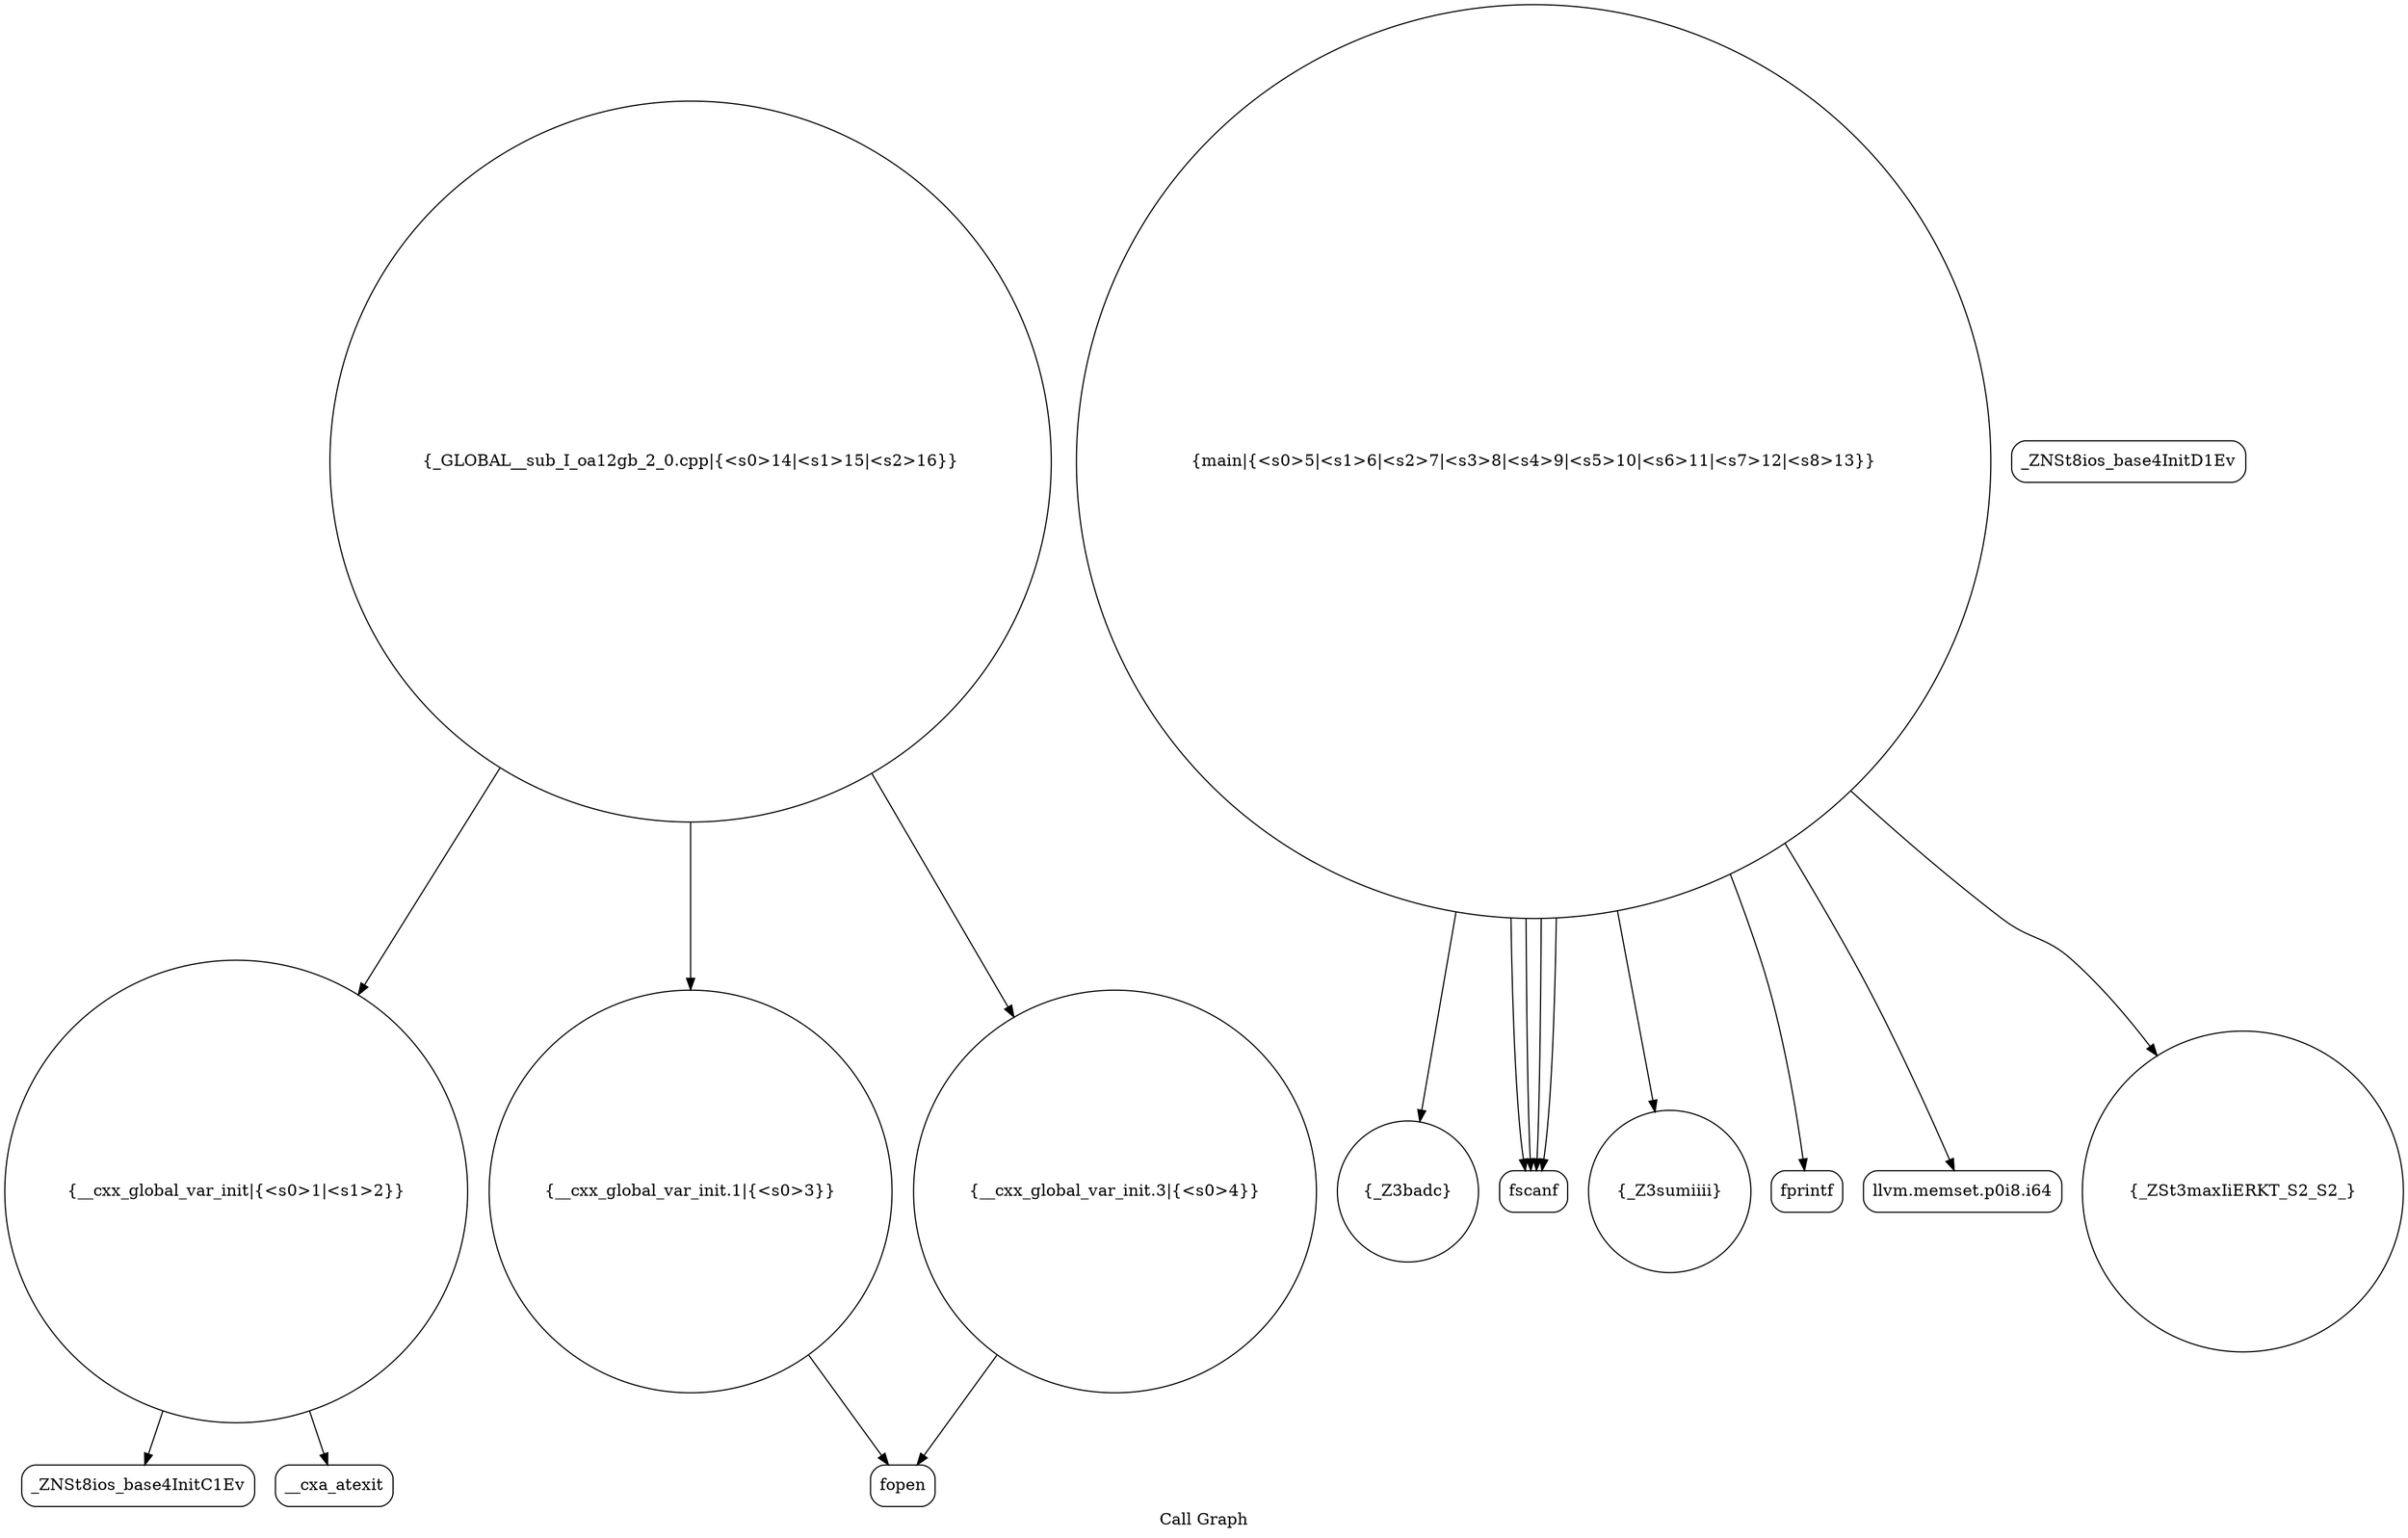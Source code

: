 digraph "Call Graph" {
	label="Call Graph";

	Node0x55869249f850 [shape=record,shape=circle,label="{__cxx_global_var_init|{<s0>1|<s1>2}}"];
	Node0x55869249f850:s0 -> Node0x55869249fce0[color=black];
	Node0x55869249f850:s1 -> Node0x55869249fde0[color=black];
	Node0x55869249ffe0 [shape=record,shape=circle,label="{_Z3badc}"];
	Node0x5586924a0360 [shape=record,shape=circle,label="{_GLOBAL__sub_I_oa12gb_2_0.cpp|{<s0>14|<s1>15|<s2>16}}"];
	Node0x5586924a0360:s0 -> Node0x55869249f850[color=black];
	Node0x5586924a0360:s1 -> Node0x55869249fe60[color=black];
	Node0x5586924a0360:s2 -> Node0x55869249ff60[color=black];
	Node0x55869249fd60 [shape=record,shape=Mrecord,label="{_ZNSt8ios_base4InitD1Ev}"];
	Node0x5586924a00e0 [shape=record,shape=Mrecord,label="{fscanf}"];
	Node0x55869249fe60 [shape=record,shape=circle,label="{__cxx_global_var_init.1|{<s0>3}}"];
	Node0x55869249fe60:s0 -> Node0x55869249fee0[color=black];
	Node0x5586924a01e0 [shape=record,shape=circle,label="{_Z3sumiiii}"];
	Node0x55869249ff60 [shape=record,shape=circle,label="{__cxx_global_var_init.3|{<s0>4}}"];
	Node0x55869249ff60:s0 -> Node0x55869249fee0[color=black];
	Node0x5586924a02e0 [shape=record,shape=Mrecord,label="{fprintf}"];
	Node0x55869249fce0 [shape=record,shape=Mrecord,label="{_ZNSt8ios_base4InitC1Ev}"];
	Node0x5586924a0060 [shape=record,shape=circle,label="{main|{<s0>5|<s1>6|<s2>7|<s3>8|<s4>9|<s5>10|<s6>11|<s7>12|<s8>13}}"];
	Node0x5586924a0060:s0 -> Node0x5586924a00e0[color=black];
	Node0x5586924a0060:s1 -> Node0x5586924a00e0[color=black];
	Node0x5586924a0060:s2 -> Node0x5586924a00e0[color=black];
	Node0x5586924a0060:s3 -> Node0x5586924a00e0[color=black];
	Node0x5586924a0060:s4 -> Node0x5586924a0160[color=black];
	Node0x5586924a0060:s5 -> Node0x55869249ffe0[color=black];
	Node0x5586924a0060:s6 -> Node0x5586924a01e0[color=black];
	Node0x5586924a0060:s7 -> Node0x5586924a0260[color=black];
	Node0x5586924a0060:s8 -> Node0x5586924a02e0[color=black];
	Node0x55869249fde0 [shape=record,shape=Mrecord,label="{__cxa_atexit}"];
	Node0x5586924a0160 [shape=record,shape=Mrecord,label="{llvm.memset.p0i8.i64}"];
	Node0x55869249fee0 [shape=record,shape=Mrecord,label="{fopen}"];
	Node0x5586924a0260 [shape=record,shape=circle,label="{_ZSt3maxIiERKT_S2_S2_}"];
}
